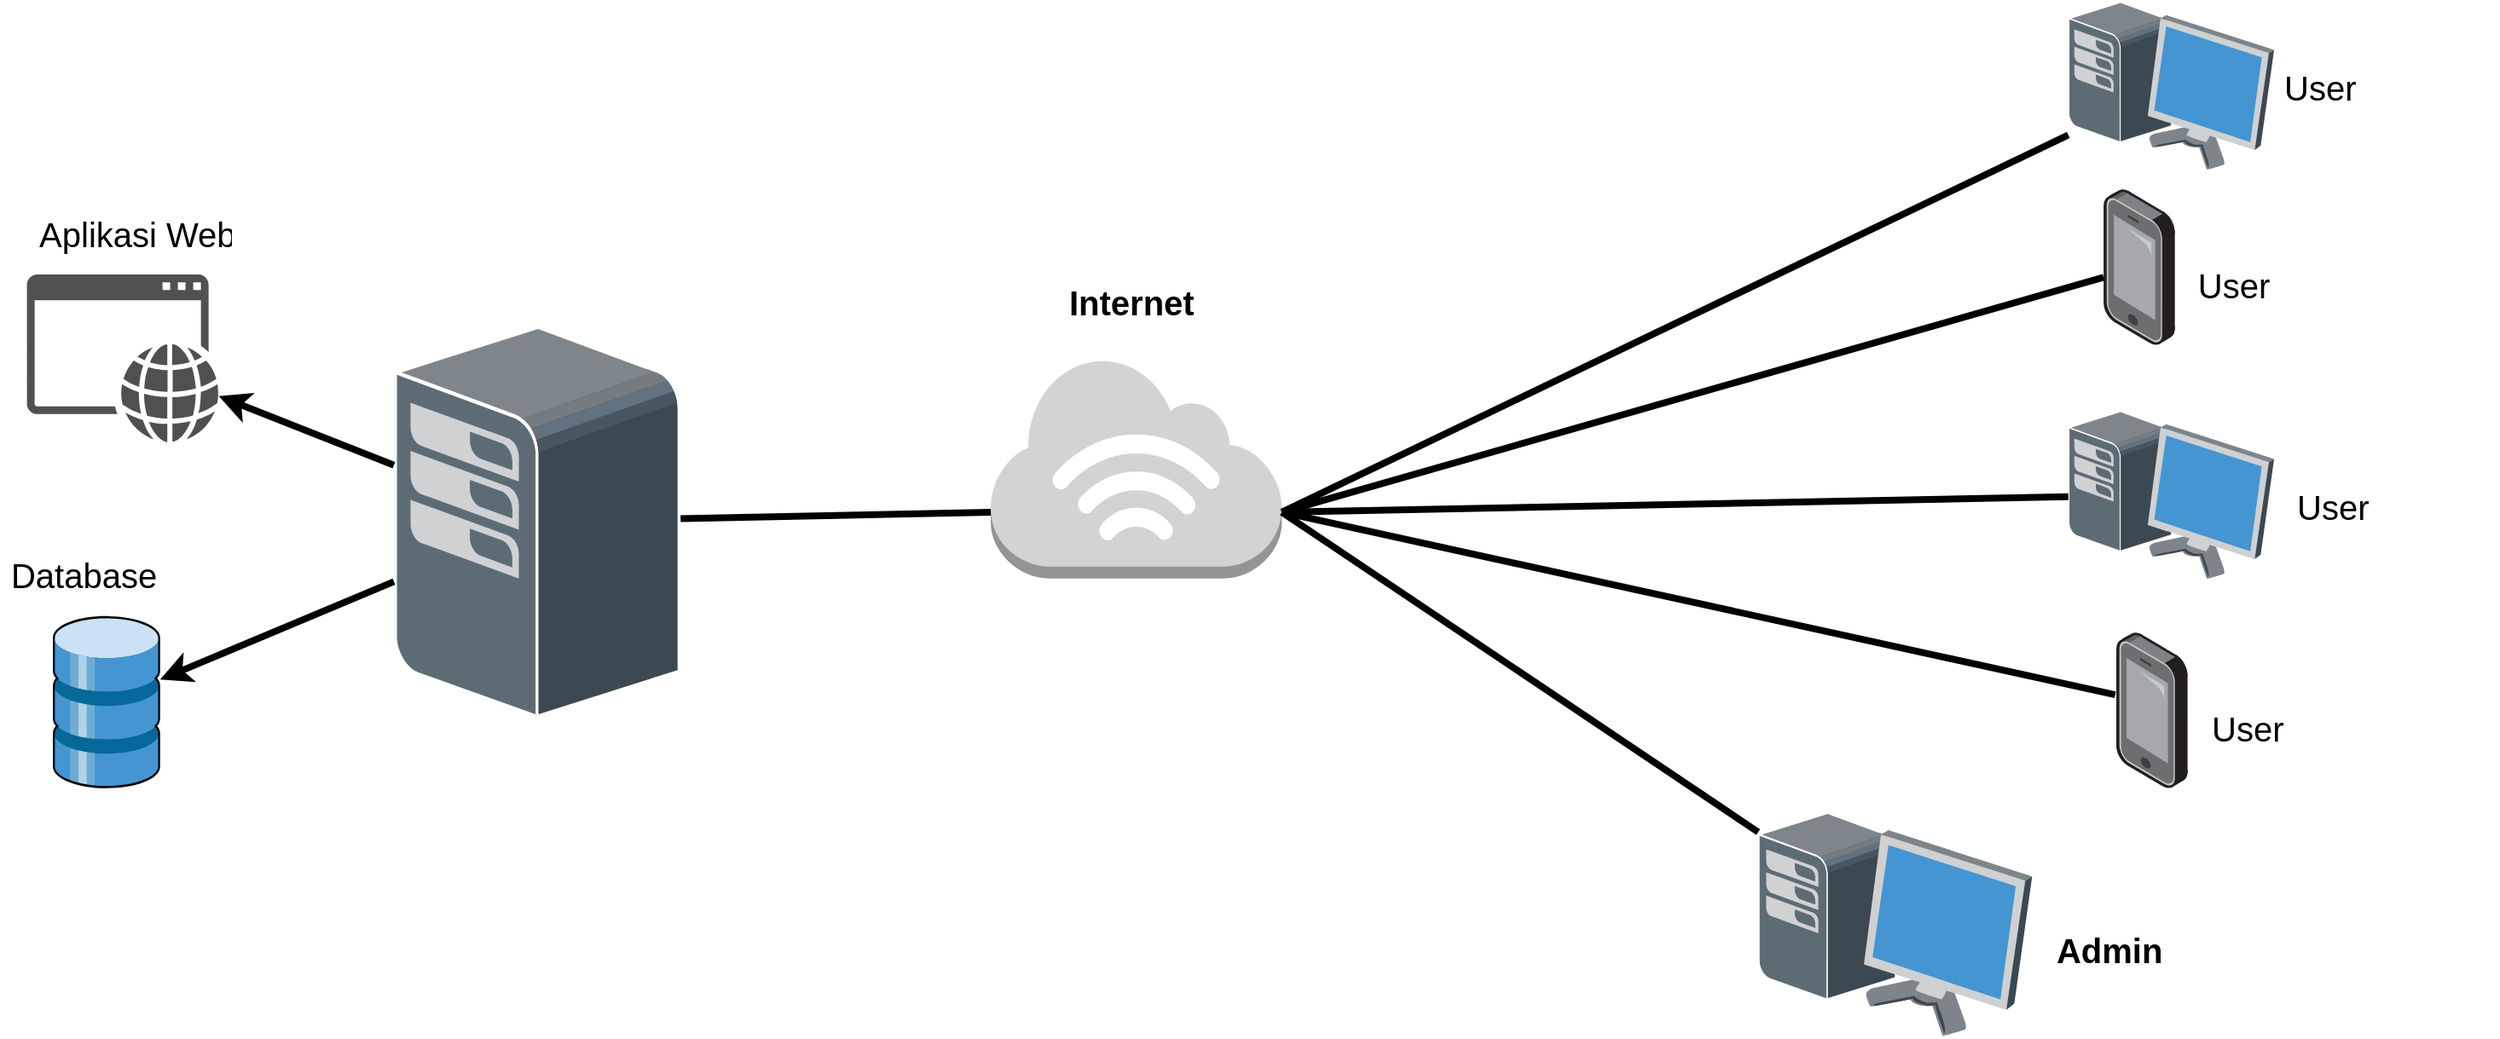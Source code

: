 <mxfile version="20.3.2" type="github">
  <diagram name="Page-1" id="197159a0-c6a4-9194-75a8-e4174976684c">
    <mxGraphModel dx="1840" dy="1552" grid="1" gridSize="10" guides="1" tooltips="1" connect="1" arrows="1" fold="1" page="1" pageScale="1.5" pageWidth="1169" pageHeight="826" background="none" math="0" shadow="0">
      <root>
        <mxCell id="0" style=";html=1;" />
        <mxCell id="1" style=";html=1;" parent="0" />
        <mxCell id="GcWamPMHpTgms4pKiPbo-2" value="" style="shadow=0;dashed=0;html=1;labelPosition=center;verticalLabelPosition=bottom;verticalAlign=top;align=center;outlineConnect=0;shape=mxgraph.veeam.3d.datastore;" vertex="1" parent="1">
          <mxGeometry x="110" y="460.31" width="62.89" height="101.07" as="geometry" />
        </mxCell>
        <mxCell id="GcWamPMHpTgms4pKiPbo-3" value="" style="shadow=0;dashed=0;html=1;labelPosition=center;verticalLabelPosition=bottom;verticalAlign=top;align=center;outlineConnect=0;shape=mxgraph.veeam.3d.esx_esxi;" vertex="1" parent="1">
          <mxGeometry x="310" y="290" width="168.09" height="230" as="geometry" />
        </mxCell>
        <mxCell id="GcWamPMHpTgms4pKiPbo-7" value="" style="shadow=0;dashed=0;html=1;labelPosition=center;verticalLabelPosition=bottom;verticalAlign=top;align=center;outlineConnect=0;shape=mxgraph.veeam.3d.workstation;" vertex="1" parent="1">
          <mxGeometry x="1110" y="575.54" width="160.65" height="131.05" as="geometry" />
        </mxCell>
        <mxCell id="GcWamPMHpTgms4pKiPbo-9" value="" style="endArrow=classic;html=1;rounded=0;jumpSize=20;strokeWidth=4;" edge="1" parent="1" source="GcWamPMHpTgms4pKiPbo-3" target="GcWamPMHpTgms4pKiPbo-2">
          <mxGeometry width="50" height="50" relative="1" as="geometry">
            <mxPoint x="460" y="854.47" as="sourcePoint" />
            <mxPoint x="510" y="804.47" as="targetPoint" />
          </mxGeometry>
        </mxCell>
        <mxCell id="GcWamPMHpTgms4pKiPbo-11" value="" style="points=[];aspect=fixed;html=1;align=center;shadow=0;dashed=0;image;image=img/lib/allied_telesis/computer_and_terminals/Smartphone.svg;" vertex="1" parent="1">
          <mxGeometry x="1312.53" y="210.0" width="41.88" height="91.38" as="geometry" />
        </mxCell>
        <mxCell id="GcWamPMHpTgms4pKiPbo-12" value="" style="shadow=0;dashed=0;html=1;labelPosition=center;verticalLabelPosition=bottom;verticalAlign=top;align=center;outlineConnect=0;shape=mxgraph.veeam.3d.workstation;" vertex="1" parent="1">
          <mxGeometry x="1291.88" y="340" width="120.65" height="98.42" as="geometry" />
        </mxCell>
        <mxCell id="GcWamPMHpTgms4pKiPbo-13" value="" style="shadow=0;dashed=0;html=1;labelPosition=center;verticalLabelPosition=bottom;verticalAlign=top;align=center;outlineConnect=0;shape=mxgraph.veeam.3d.workstation;" vertex="1" parent="1">
          <mxGeometry x="1291.88" y="100" width="120.65" height="98.42" as="geometry" />
        </mxCell>
        <mxCell id="GcWamPMHpTgms4pKiPbo-14" value="" style="points=[];aspect=fixed;html=1;align=center;shadow=0;dashed=0;image;image=img/lib/allied_telesis/computer_and_terminals/Smartphone.svg;" vertex="1" parent="1">
          <mxGeometry x="1320" y="470.0" width="41.88" height="91.38" as="geometry" />
        </mxCell>
        <mxCell id="GcWamPMHpTgms4pKiPbo-19" value="" style="outlineConnect=0;dashed=0;verticalLabelPosition=bottom;verticalAlign=top;align=center;html=1;shape=mxgraph.aws3.internet_3;fillColor=#D2D3D3;gradientColor=none;" vertex="1" parent="1">
          <mxGeometry x="660" y="308.52" width="170.65" height="129.9" as="geometry" />
        </mxCell>
        <mxCell id="GcWamPMHpTgms4pKiPbo-21" value="" style="endArrow=none;html=1;rounded=0;jumpSize=20;entryX=0;entryY=0.7;entryDx=0;entryDy=0;entryPerimeter=0;strokeWidth=4;endFill=0;" edge="1" parent="1" source="GcWamPMHpTgms4pKiPbo-3" target="GcWamPMHpTgms4pKiPbo-19">
          <mxGeometry width="50" height="50" relative="1" as="geometry">
            <mxPoint x="850" y="370" as="sourcePoint" />
            <mxPoint x="900" y="320" as="targetPoint" />
          </mxGeometry>
        </mxCell>
        <mxCell id="GcWamPMHpTgms4pKiPbo-25" value="" style="endArrow=none;html=1;rounded=0;jumpSize=20;entryX=1;entryY=0.7;entryDx=0;entryDy=0;entryPerimeter=0;strokeWidth=4;endFill=0;" edge="1" parent="1" source="GcWamPMHpTgms4pKiPbo-13" target="GcWamPMHpTgms4pKiPbo-19">
          <mxGeometry width="50" height="50" relative="1" as="geometry">
            <mxPoint x="628.09" y="357.838" as="sourcePoint" />
            <mxPoint x="905.325" y="250" as="targetPoint" />
          </mxGeometry>
        </mxCell>
        <mxCell id="GcWamPMHpTgms4pKiPbo-26" value="" style="endArrow=none;html=1;rounded=0;jumpSize=20;entryX=1;entryY=0.7;entryDx=0;entryDy=0;entryPerimeter=0;strokeWidth=4;endFill=0;" edge="1" parent="1" source="GcWamPMHpTgms4pKiPbo-11" target="GcWamPMHpTgms4pKiPbo-19">
          <mxGeometry width="50" height="50" relative="1" as="geometry">
            <mxPoint x="1370" y="320.108" as="sourcePoint" />
            <mxPoint x="905.325" y="250" as="targetPoint" />
          </mxGeometry>
        </mxCell>
        <mxCell id="GcWamPMHpTgms4pKiPbo-27" value="" style="endArrow=none;html=1;rounded=0;jumpSize=20;entryX=1;entryY=0.7;entryDx=0;entryDy=0;entryPerimeter=0;strokeWidth=4;endFill=0;" edge="1" parent="1" source="GcWamPMHpTgms4pKiPbo-12" target="GcWamPMHpTgms4pKiPbo-19">
          <mxGeometry width="50" height="50" relative="1" as="geometry">
            <mxPoint x="1309.38" y="415.531" as="sourcePoint" />
            <mxPoint x="905.325" y="250" as="targetPoint" />
          </mxGeometry>
        </mxCell>
        <mxCell id="GcWamPMHpTgms4pKiPbo-28" value="" style="endArrow=none;html=1;rounded=0;jumpSize=20;entryX=1;entryY=0.7;entryDx=0;entryDy=0;entryPerimeter=0;strokeWidth=4;exitX=-0.015;exitY=0.4;exitDx=0;exitDy=0;exitPerimeter=0;endFill=0;" edge="1" parent="1" source="GcWamPMHpTgms4pKiPbo-14" target="GcWamPMHpTgms4pKiPbo-19">
          <mxGeometry width="50" height="50" relative="1" as="geometry">
            <mxPoint x="1270" y="532.482" as="sourcePoint" />
            <mxPoint x="905.325" y="250" as="targetPoint" />
          </mxGeometry>
        </mxCell>
        <mxCell id="GcWamPMHpTgms4pKiPbo-29" value="" style="endArrow=none;html=1;rounded=0;jumpSize=20;entryX=1;entryY=0.7;entryDx=0;entryDy=0;entryPerimeter=0;strokeWidth=4;endFill=0;" edge="1" parent="1" source="GcWamPMHpTgms4pKiPbo-7" target="GcWamPMHpTgms4pKiPbo-19">
          <mxGeometry width="50" height="50" relative="1" as="geometry">
            <mxPoint x="1227.492" y="664.972" as="sourcePoint" />
            <mxPoint x="905.325" y="250" as="targetPoint" />
          </mxGeometry>
        </mxCell>
        <mxCell id="GcWamPMHpTgms4pKiPbo-30" value="" style="sketch=0;pointerEvents=1;shadow=0;dashed=0;html=1;strokeColor=none;fillColor=#505050;labelPosition=center;verticalLabelPosition=bottom;verticalAlign=top;outlineConnect=0;align=center;shape=mxgraph.office.concepts.application_web;" vertex="1" parent="1">
          <mxGeometry x="94.8" y="260" width="112.48" height="98.42" as="geometry" />
        </mxCell>
        <mxCell id="GcWamPMHpTgms4pKiPbo-31" value="" style="endArrow=classic;html=1;rounded=0;jumpSize=20;strokeWidth=4;" edge="1" parent="1" source="GcWamPMHpTgms4pKiPbo-3" target="GcWamPMHpTgms4pKiPbo-30">
          <mxGeometry width="50" height="50" relative="1" as="geometry">
            <mxPoint x="320" y="481.223" as="sourcePoint" />
            <mxPoint x="172.89" y="597.138" as="targetPoint" />
          </mxGeometry>
        </mxCell>
        <mxCell id="GcWamPMHpTgms4pKiPbo-32" value="Aplikasi Web" style="text;strokeColor=none;fillColor=none;align=left;verticalAlign=middle;spacingLeft=4;spacingRight=4;overflow=hidden;points=[[0,0.5],[1,0.5]];portConstraint=eastwest;rotatable=0;fontSize=20;" vertex="1" parent="1">
          <mxGeometry x="96.04" y="220" width="123.96" height="30" as="geometry" />
        </mxCell>
        <mxCell id="GcWamPMHpTgms4pKiPbo-33" value="Database" style="text;strokeColor=none;fillColor=none;align=left;verticalAlign=middle;spacingLeft=4;spacingRight=4;overflow=hidden;points=[[0,0.5],[1,0.5]];portConstraint=eastwest;rotatable=0;fontSize=20;" vertex="1" parent="1">
          <mxGeometry x="79.46" y="420" width="123.96" height="30" as="geometry" />
        </mxCell>
        <mxCell id="GcWamPMHpTgms4pKiPbo-34" value="Internet" style="text;strokeColor=none;fillColor=none;align=left;verticalAlign=middle;spacingLeft=4;spacingRight=4;overflow=hidden;points=[[0,0.5],[1,0.5]];portConstraint=eastwest;rotatable=0;fontSize=20;fontStyle=1" vertex="1" parent="1">
          <mxGeometry x="700" y="260" width="123.96" height="30" as="geometry" />
        </mxCell>
        <mxCell id="GcWamPMHpTgms4pKiPbo-35" value="User" style="text;strokeColor=none;fillColor=none;align=left;verticalAlign=middle;spacingLeft=4;spacingRight=4;overflow=hidden;points=[[0,0.5],[1,0.5]];portConstraint=eastwest;rotatable=0;fontSize=20;" vertex="1" parent="1">
          <mxGeometry x="1412.53" y="134.21" width="123.96" height="30" as="geometry" />
        </mxCell>
        <mxCell id="GcWamPMHpTgms4pKiPbo-36" value="User" style="text;strokeColor=none;fillColor=none;align=left;verticalAlign=middle;spacingLeft=4;spacingRight=4;overflow=hidden;points=[[0,0.5],[1,0.5]];portConstraint=eastwest;rotatable=0;fontSize=20;" vertex="1" parent="1">
          <mxGeometry x="1361.88" y="250" width="123.96" height="30" as="geometry" />
        </mxCell>
        <mxCell id="GcWamPMHpTgms4pKiPbo-37" value="User" style="text;strokeColor=none;fillColor=none;align=left;verticalAlign=middle;spacingLeft=4;spacingRight=4;overflow=hidden;points=[[0,0.5],[1,0.5]];portConstraint=eastwest;rotatable=0;fontSize=20;" vertex="1" parent="1">
          <mxGeometry x="1370.0" y="510" width="123.96" height="30" as="geometry" />
        </mxCell>
        <mxCell id="GcWamPMHpTgms4pKiPbo-38" value="Admin" style="text;strokeColor=none;fillColor=none;align=left;verticalAlign=middle;spacingLeft=4;spacingRight=4;overflow=hidden;points=[[0,0.5],[1,0.5]];portConstraint=eastwest;rotatable=0;fontSize=20;fontStyle=1" vertex="1" parent="1">
          <mxGeometry x="1278.96" y="640" width="123.96" height="30" as="geometry" />
        </mxCell>
        <mxCell id="GcWamPMHpTgms4pKiPbo-39" value="User" style="text;strokeColor=none;fillColor=none;align=left;verticalAlign=middle;spacingLeft=4;spacingRight=4;overflow=hidden;points=[[0,0.5],[1,0.5]];portConstraint=eastwest;rotatable=0;fontSize=20;" vertex="1" parent="1">
          <mxGeometry x="1420.0" y="380" width="123.96" height="30" as="geometry" />
        </mxCell>
      </root>
    </mxGraphModel>
  </diagram>
</mxfile>
